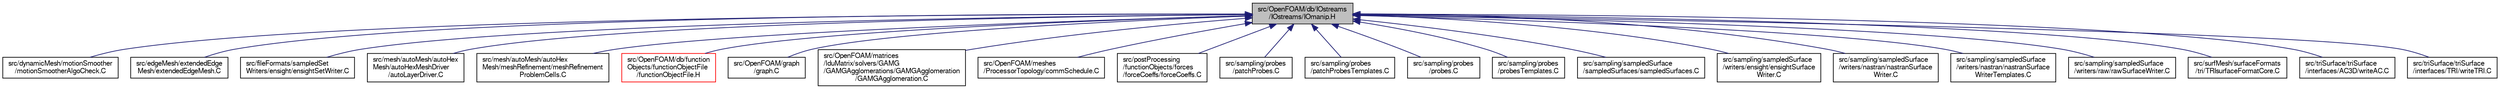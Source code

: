 digraph "src/OpenFOAM/db/IOstreams/IOstreams/IOmanip.H"
{
  bgcolor="transparent";
  edge [fontname="FreeSans",fontsize="10",labelfontname="FreeSans",labelfontsize="10"];
  node [fontname="FreeSans",fontsize="10",shape=record];
  Node55 [label="src/OpenFOAM/db/IOstreams\l/IOstreams/IOmanip.H",height=0.2,width=0.4,color="black", fillcolor="grey75", style="filled", fontcolor="black"];
  Node55 -> Node56 [dir="back",color="midnightblue",fontsize="10",style="solid",fontname="FreeSans"];
  Node56 [label="src/dynamicMesh/motionSmoother\l/motionSmootherAlgoCheck.C",height=0.2,width=0.4,color="black",URL="$a00587.html"];
  Node55 -> Node57 [dir="back",color="midnightblue",fontsize="10",style="solid",fontname="FreeSans"];
  Node57 [label="src/edgeMesh/extendedEdge\lMesh/extendedEdgeMesh.C",height=0.2,width=0.4,color="black",URL="$a00965.html"];
  Node55 -> Node58 [dir="back",color="midnightblue",fontsize="10",style="solid",fontname="FreeSans"];
  Node58 [label="src/fileFormats/sampledSet\lWriters/ensight/ensightSetWriter.C",height=0.2,width=0.4,color="black",URL="$a01106.html"];
  Node55 -> Node59 [dir="back",color="midnightblue",fontsize="10",style="solid",fontname="FreeSans"];
  Node59 [label="src/mesh/autoMesh/autoHex\lMesh/autoHexMeshDriver\l/autoLayerDriver.C",height=0.2,width=0.4,color="black",URL="$a06833.html",tooltip="All to do with adding cell layers. "];
  Node55 -> Node60 [dir="back",color="midnightblue",fontsize="10",style="solid",fontname="FreeSans"];
  Node60 [label="src/mesh/autoMesh/autoHex\lMesh/meshRefinement/meshRefinement\lProblemCells.C",height=0.2,width=0.4,color="black",URL="$a06929.html"];
  Node55 -> Node61 [dir="back",color="midnightblue",fontsize="10",style="solid",fontname="FreeSans"];
  Node61 [label="src/OpenFOAM/db/function\lObjects/functionObjectFile\l/functionObjectFile.H",height=0.2,width=0.4,color="red",URL="$a08954.html"];
  Node55 -> Node136 [dir="back",color="midnightblue",fontsize="10",style="solid",fontname="FreeSans"];
  Node136 [label="src/OpenFOAM/graph\l/graph.C",height=0.2,width=0.4,color="black",URL="$a10295.html"];
  Node55 -> Node137 [dir="back",color="midnightblue",fontsize="10",style="solid",fontname="FreeSans"];
  Node137 [label="src/OpenFOAM/matrices\l/lduMatrix/solvers/GAMG\l/GAMGAgglomerations/GAMGAgglomeration\l/GAMGAgglomeration.C",height=0.2,width=0.4,color="black",URL="$a10829.html"];
  Node55 -> Node138 [dir="back",color="midnightblue",fontsize="10",style="solid",fontname="FreeSans"];
  Node138 [label="src/OpenFOAM/meshes\l/ProcessorTopology/commSchedule.C",height=0.2,width=0.4,color="black",URL="$a12113.html"];
  Node55 -> Node105 [dir="back",color="midnightblue",fontsize="10",style="solid",fontname="FreeSans"];
  Node105 [label="src/postProcessing\l/functionObjects/forces\l/forceCoeffs/forceCoeffs.C",height=0.2,width=0.4,color="black",URL="$a13493.html"];
  Node55 -> Node139 [dir="back",color="midnightblue",fontsize="10",style="solid",fontname="FreeSans"];
  Node139 [label="src/sampling/probes\l/patchProbes.C",height=0.2,width=0.4,color="black",URL="$a14573.html"];
  Node55 -> Node140 [dir="back",color="midnightblue",fontsize="10",style="solid",fontname="FreeSans"];
  Node140 [label="src/sampling/probes\l/patchProbesTemplates.C",height=0.2,width=0.4,color="black",URL="$a14579.html"];
  Node55 -> Node141 [dir="back",color="midnightblue",fontsize="10",style="solid",fontname="FreeSans"];
  Node141 [label="src/sampling/probes\l/probes.C",height=0.2,width=0.4,color="black",URL="$a14582.html"];
  Node55 -> Node142 [dir="back",color="midnightblue",fontsize="10",style="solid",fontname="FreeSans"];
  Node142 [label="src/sampling/probes\l/probesTemplates.C",height=0.2,width=0.4,color="black",URL="$a14597.html"];
  Node55 -> Node143 [dir="back",color="midnightblue",fontsize="10",style="solid",fontname="FreeSans"];
  Node143 [label="src/sampling/sampledSurface\l/sampledSurfaces/sampledSurfaces.C",height=0.2,width=0.4,color="black",URL="$a14786.html"];
  Node55 -> Node144 [dir="back",color="midnightblue",fontsize="10",style="solid",fontname="FreeSans"];
  Node144 [label="src/sampling/sampledSurface\l/writers/ensight/ensightSurface\lWriter.C",height=0.2,width=0.4,color="black",URL="$a14840.html"];
  Node55 -> Node145 [dir="back",color="midnightblue",fontsize="10",style="solid",fontname="FreeSans"];
  Node145 [label="src/sampling/sampledSurface\l/writers/nastran/nastranSurface\lWriter.C",height=0.2,width=0.4,color="black",URL="$a14855.html"];
  Node55 -> Node146 [dir="back",color="midnightblue",fontsize="10",style="solid",fontname="FreeSans"];
  Node146 [label="src/sampling/sampledSurface\l/writers/nastran/nastranSurface\lWriterTemplates.C",height=0.2,width=0.4,color="black",URL="$a14861.html"];
  Node55 -> Node147 [dir="back",color="midnightblue",fontsize="10",style="solid",fontname="FreeSans"];
  Node147 [label="src/sampling/sampledSurface\l/writers/raw/rawSurfaceWriter.C",height=0.2,width=0.4,color="black",URL="$a14870.html"];
  Node55 -> Node148 [dir="back",color="midnightblue",fontsize="10",style="solid",fontname="FreeSans"];
  Node148 [label="src/surfMesh/surfaceFormats\l/tri/TRIsurfaceFormatCore.C",height=0.2,width=0.4,color="black",URL="$a15224.html"];
  Node55 -> Node149 [dir="back",color="midnightblue",fontsize="10",style="solid",fontname="FreeSans"];
  Node149 [label="src/triSurface/triSurface\l/interfaces/AC3D/writeAC.C",height=0.2,width=0.4,color="black",URL="$a16952.html"];
  Node55 -> Node150 [dir="back",color="midnightblue",fontsize="10",style="solid",fontname="FreeSans"];
  Node150 [label="src/triSurface/triSurface\l/interfaces/TRI/writeTRI.C",height=0.2,width=0.4,color="black",URL="$a16994.html"];
}
